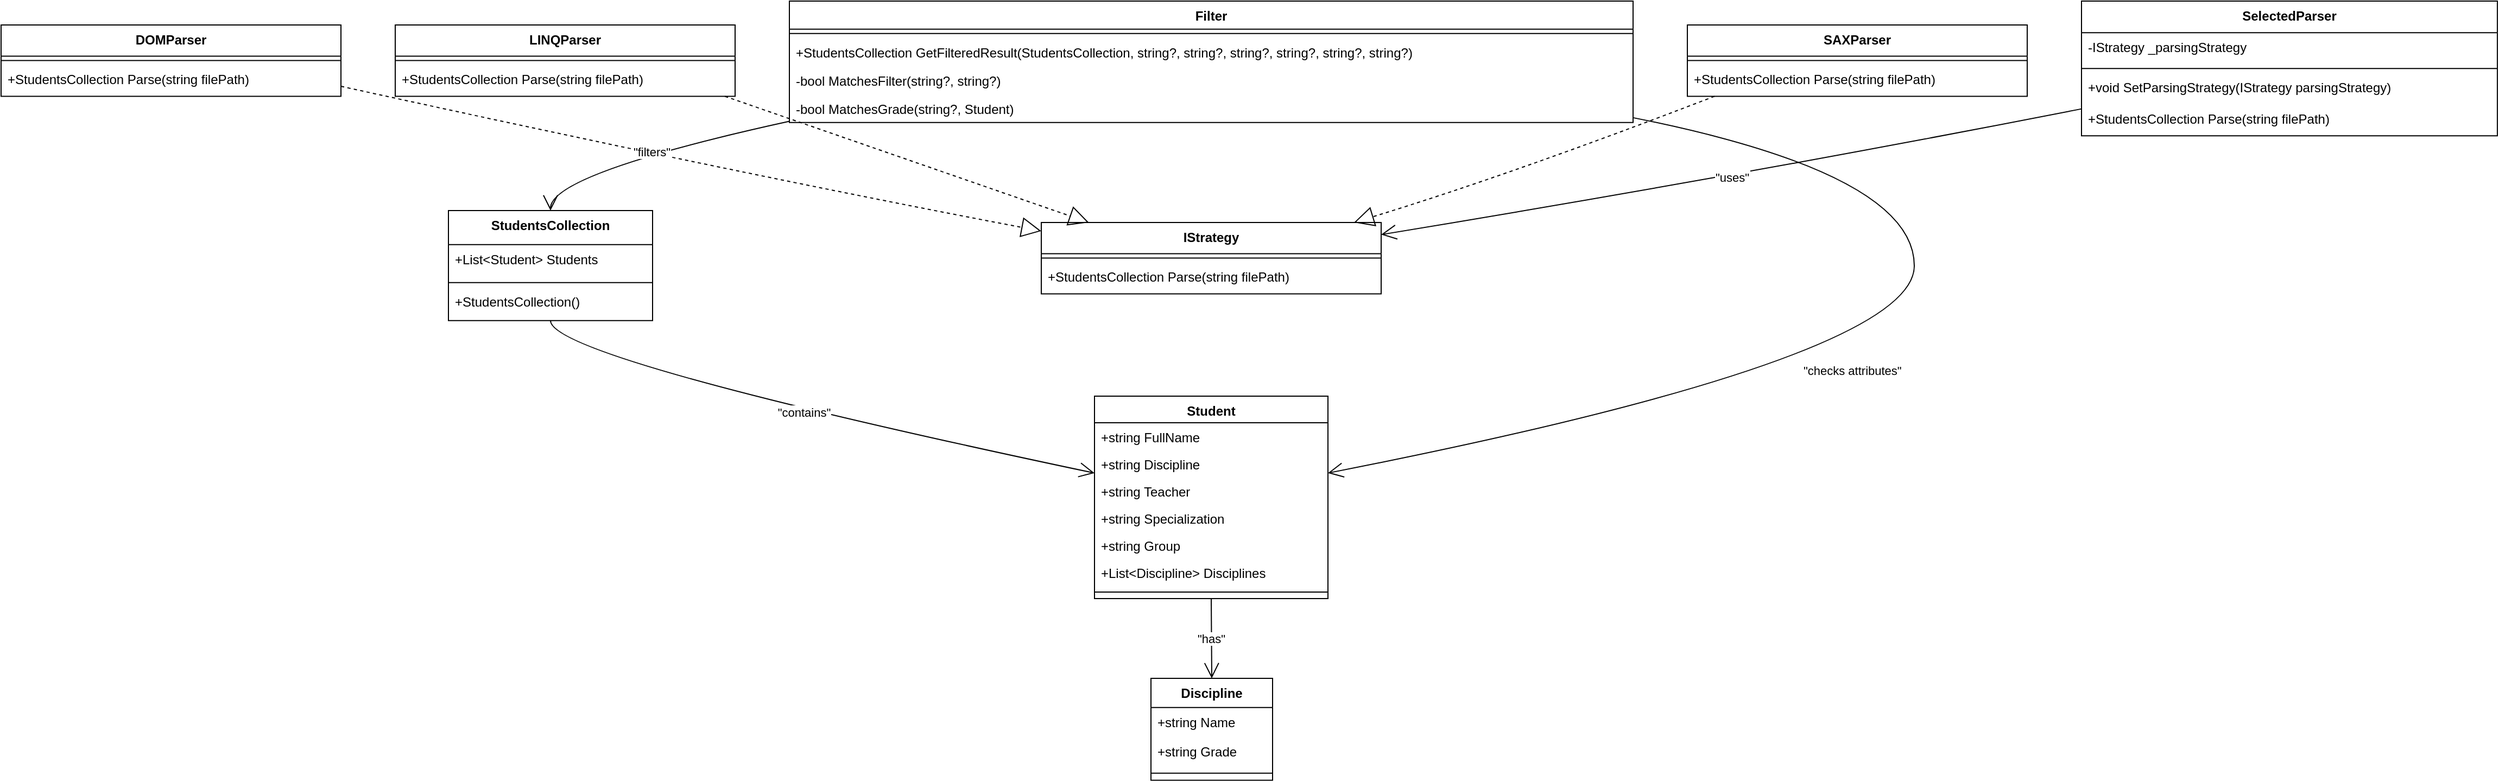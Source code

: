 <mxfile version="24.7.8" pages="2">
  <diagram name="Клас діаграма" id="NmcJ8megt5K_FIJb9dUA">
    <mxGraphModel dx="3000" dy="1774" grid="1" gridSize="10" guides="1" tooltips="1" connect="1" arrows="1" fold="1" page="1" pageScale="1" pageWidth="827" pageHeight="1169" math="0" shadow="0">
      <root>
        <mxCell id="0" />
        <mxCell id="1" parent="0" />
        <mxCell id="EQW2c_5L-OxyipLTYloy-1" value="StudentsCollection" style="swimlane;fontStyle=1;align=center;verticalAlign=top;childLayout=stackLayout;horizontal=1;startSize=31.4;horizontalStack=0;resizeParent=1;resizeParentMax=0;resizeLast=0;collapsible=0;marginBottom=0;" vertex="1" parent="1">
          <mxGeometry x="482" y="403" width="188" height="101.4" as="geometry" />
        </mxCell>
        <mxCell id="EQW2c_5L-OxyipLTYloy-2" value="+List&lt;Student&gt; Students" style="text;strokeColor=none;fillColor=none;align=left;verticalAlign=top;spacingLeft=4;spacingRight=4;overflow=hidden;rotatable=0;points=[[0,0.5],[1,0.5]];portConstraint=eastwest;" vertex="1" parent="EQW2c_5L-OxyipLTYloy-1">
          <mxGeometry y="31.4" width="188" height="31" as="geometry" />
        </mxCell>
        <mxCell id="EQW2c_5L-OxyipLTYloy-3" style="line;strokeWidth=1;fillColor=none;align=left;verticalAlign=middle;spacingTop=-1;spacingLeft=3;spacingRight=3;rotatable=0;labelPosition=right;points=[];portConstraint=eastwest;strokeColor=inherit;" vertex="1" parent="EQW2c_5L-OxyipLTYloy-1">
          <mxGeometry y="62.4" width="188" height="8" as="geometry" />
        </mxCell>
        <mxCell id="EQW2c_5L-OxyipLTYloy-4" value="+StudentsCollection()" style="text;strokeColor=none;fillColor=none;align=left;verticalAlign=top;spacingLeft=4;spacingRight=4;overflow=hidden;rotatable=0;points=[[0,0.5],[1,0.5]];portConstraint=eastwest;" vertex="1" parent="EQW2c_5L-OxyipLTYloy-1">
          <mxGeometry y="70.4" width="188" height="31" as="geometry" />
        </mxCell>
        <mxCell id="EQW2c_5L-OxyipLTYloy-5" value="Student" style="swimlane;fontStyle=1;align=center;verticalAlign=top;childLayout=stackLayout;horizontal=1;startSize=24.507;horizontalStack=0;resizeParent=1;resizeParentMax=0;resizeLast=0;collapsible=0;marginBottom=0;" vertex="1" parent="1">
          <mxGeometry x="1077" y="574" width="215" height="186.507" as="geometry" />
        </mxCell>
        <mxCell id="EQW2c_5L-OxyipLTYloy-6" value="+string FullName" style="text;strokeColor=none;fillColor=none;align=left;verticalAlign=top;spacingLeft=4;spacingRight=4;overflow=hidden;rotatable=0;points=[[0,0.5],[1,0.5]];portConstraint=eastwest;" vertex="1" parent="EQW2c_5L-OxyipLTYloy-5">
          <mxGeometry y="24.507" width="215" height="25" as="geometry" />
        </mxCell>
        <mxCell id="EQW2c_5L-OxyipLTYloy-7" value="+string Discipline" style="text;strokeColor=none;fillColor=none;align=left;verticalAlign=top;spacingLeft=4;spacingRight=4;overflow=hidden;rotatable=0;points=[[0,0.5],[1,0.5]];portConstraint=eastwest;" vertex="1" parent="EQW2c_5L-OxyipLTYloy-5">
          <mxGeometry y="49.507" width="215" height="25" as="geometry" />
        </mxCell>
        <mxCell id="EQW2c_5L-OxyipLTYloy-8" value="+string Teacher" style="text;strokeColor=none;fillColor=none;align=left;verticalAlign=top;spacingLeft=4;spacingRight=4;overflow=hidden;rotatable=0;points=[[0,0.5],[1,0.5]];portConstraint=eastwest;" vertex="1" parent="EQW2c_5L-OxyipLTYloy-5">
          <mxGeometry y="74.507" width="215" height="25" as="geometry" />
        </mxCell>
        <mxCell id="EQW2c_5L-OxyipLTYloy-9" value="+string Specialization" style="text;strokeColor=none;fillColor=none;align=left;verticalAlign=top;spacingLeft=4;spacingRight=4;overflow=hidden;rotatable=0;points=[[0,0.5],[1,0.5]];portConstraint=eastwest;" vertex="1" parent="EQW2c_5L-OxyipLTYloy-5">
          <mxGeometry y="99.507" width="215" height="25" as="geometry" />
        </mxCell>
        <mxCell id="EQW2c_5L-OxyipLTYloy-10" value="+string Group" style="text;strokeColor=none;fillColor=none;align=left;verticalAlign=top;spacingLeft=4;spacingRight=4;overflow=hidden;rotatable=0;points=[[0,0.5],[1,0.5]];portConstraint=eastwest;" vertex="1" parent="EQW2c_5L-OxyipLTYloy-5">
          <mxGeometry y="124.507" width="215" height="25" as="geometry" />
        </mxCell>
        <mxCell id="EQW2c_5L-OxyipLTYloy-11" value="+List&lt;Discipline&gt; Disciplines" style="text;strokeColor=none;fillColor=none;align=left;verticalAlign=top;spacingLeft=4;spacingRight=4;overflow=hidden;rotatable=0;points=[[0,0.5],[1,0.5]];portConstraint=eastwest;" vertex="1" parent="EQW2c_5L-OxyipLTYloy-5">
          <mxGeometry y="149.507" width="215" height="25" as="geometry" />
        </mxCell>
        <mxCell id="EQW2c_5L-OxyipLTYloy-12" style="line;strokeWidth=1;fillColor=none;align=left;verticalAlign=middle;spacingTop=-1;spacingLeft=3;spacingRight=3;rotatable=0;labelPosition=right;points=[];portConstraint=eastwest;strokeColor=inherit;" vertex="1" parent="EQW2c_5L-OxyipLTYloy-5">
          <mxGeometry y="174.507" width="215" height="12" as="geometry" />
        </mxCell>
        <mxCell id="EQW2c_5L-OxyipLTYloy-13" value="Discipline" style="swimlane;fontStyle=1;align=center;verticalAlign=top;childLayout=stackLayout;horizontal=1;startSize=26.914;horizontalStack=0;resizeParent=1;resizeParentMax=0;resizeLast=0;collapsible=0;marginBottom=0;" vertex="1" parent="1">
          <mxGeometry x="1129" y="834" width="112" height="93.914" as="geometry" />
        </mxCell>
        <mxCell id="EQW2c_5L-OxyipLTYloy-14" value="+string Name" style="text;strokeColor=none;fillColor=none;align=left;verticalAlign=top;spacingLeft=4;spacingRight=4;overflow=hidden;rotatable=0;points=[[0,0.5],[1,0.5]];portConstraint=eastwest;" vertex="1" parent="EQW2c_5L-OxyipLTYloy-13">
          <mxGeometry y="26.914" width="112" height="27" as="geometry" />
        </mxCell>
        <mxCell id="EQW2c_5L-OxyipLTYloy-15" value="+string Grade" style="text;strokeColor=none;fillColor=none;align=left;verticalAlign=top;spacingLeft=4;spacingRight=4;overflow=hidden;rotatable=0;points=[[0,0.5],[1,0.5]];portConstraint=eastwest;" vertex="1" parent="EQW2c_5L-OxyipLTYloy-13">
          <mxGeometry y="53.914" width="112" height="27" as="geometry" />
        </mxCell>
        <mxCell id="EQW2c_5L-OxyipLTYloy-16" style="line;strokeWidth=1;fillColor=none;align=left;verticalAlign=middle;spacingTop=-1;spacingLeft=3;spacingRight=3;rotatable=0;labelPosition=right;points=[];portConstraint=eastwest;strokeColor=inherit;" vertex="1" parent="EQW2c_5L-OxyipLTYloy-13">
          <mxGeometry y="80.914" width="112" height="13" as="geometry" />
        </mxCell>
        <mxCell id="EQW2c_5L-OxyipLTYloy-17" value="IStrategy" style="swimlane;fontStyle=1;align=center;verticalAlign=top;childLayout=stackLayout;horizontal=1;startSize=28.72;horizontalStack=0;resizeParent=1;resizeParentMax=0;resizeLast=0;collapsible=0;marginBottom=0;" vertex="1" parent="1">
          <mxGeometry x="1028" y="414" width="313" height="65.72" as="geometry" />
        </mxCell>
        <mxCell id="EQW2c_5L-OxyipLTYloy-18" style="line;strokeWidth=1;fillColor=none;align=left;verticalAlign=middle;spacingTop=-1;spacingLeft=3;spacingRight=3;rotatable=0;labelPosition=right;points=[];portConstraint=eastwest;strokeColor=inherit;" vertex="1" parent="EQW2c_5L-OxyipLTYloy-17">
          <mxGeometry y="28.72" width="313" height="8" as="geometry" />
        </mxCell>
        <mxCell id="EQW2c_5L-OxyipLTYloy-19" value="+StudentsCollection Parse(string filePath)" style="text;strokeColor=none;fillColor=none;align=left;verticalAlign=top;spacingLeft=4;spacingRight=4;overflow=hidden;rotatable=0;points=[[0,0.5],[1,0.5]];portConstraint=eastwest;" vertex="1" parent="EQW2c_5L-OxyipLTYloy-17">
          <mxGeometry y="36.72" width="313" height="29" as="geometry" />
        </mxCell>
        <mxCell id="EQW2c_5L-OxyipLTYloy-20" value="DOMParser" style="swimlane;fontStyle=1;align=center;verticalAlign=top;childLayout=stackLayout;horizontal=1;startSize=28.72;horizontalStack=0;resizeParent=1;resizeParentMax=0;resizeLast=0;collapsible=0;marginBottom=0;" vertex="1" parent="1">
          <mxGeometry x="70" y="232" width="313" height="65.72" as="geometry" />
        </mxCell>
        <mxCell id="EQW2c_5L-OxyipLTYloy-21" style="line;strokeWidth=1;fillColor=none;align=left;verticalAlign=middle;spacingTop=-1;spacingLeft=3;spacingRight=3;rotatable=0;labelPosition=right;points=[];portConstraint=eastwest;strokeColor=inherit;" vertex="1" parent="EQW2c_5L-OxyipLTYloy-20">
          <mxGeometry y="28.72" width="313" height="8" as="geometry" />
        </mxCell>
        <mxCell id="EQW2c_5L-OxyipLTYloy-22" value="+StudentsCollection Parse(string filePath)" style="text;strokeColor=none;fillColor=none;align=left;verticalAlign=top;spacingLeft=4;spacingRight=4;overflow=hidden;rotatable=0;points=[[0,0.5],[1,0.5]];portConstraint=eastwest;" vertex="1" parent="EQW2c_5L-OxyipLTYloy-20">
          <mxGeometry y="36.72" width="313" height="29" as="geometry" />
        </mxCell>
        <mxCell id="EQW2c_5L-OxyipLTYloy-23" value="LINQParser" style="swimlane;fontStyle=1;align=center;verticalAlign=top;childLayout=stackLayout;horizontal=1;startSize=28.72;horizontalStack=0;resizeParent=1;resizeParentMax=0;resizeLast=0;collapsible=0;marginBottom=0;" vertex="1" parent="1">
          <mxGeometry x="433" y="232" width="313" height="65.72" as="geometry" />
        </mxCell>
        <mxCell id="EQW2c_5L-OxyipLTYloy-24" style="line;strokeWidth=1;fillColor=none;align=left;verticalAlign=middle;spacingTop=-1;spacingLeft=3;spacingRight=3;rotatable=0;labelPosition=right;points=[];portConstraint=eastwest;strokeColor=inherit;" vertex="1" parent="EQW2c_5L-OxyipLTYloy-23">
          <mxGeometry y="28.72" width="313" height="8" as="geometry" />
        </mxCell>
        <mxCell id="EQW2c_5L-OxyipLTYloy-25" value="+StudentsCollection Parse(string filePath)" style="text;strokeColor=none;fillColor=none;align=left;verticalAlign=top;spacingLeft=4;spacingRight=4;overflow=hidden;rotatable=0;points=[[0,0.5],[1,0.5]];portConstraint=eastwest;" vertex="1" parent="EQW2c_5L-OxyipLTYloy-23">
          <mxGeometry y="36.72" width="313" height="29" as="geometry" />
        </mxCell>
        <mxCell id="EQW2c_5L-OxyipLTYloy-26" value="SAXParser" style="swimlane;fontStyle=1;align=center;verticalAlign=top;childLayout=stackLayout;horizontal=1;startSize=28.72;horizontalStack=0;resizeParent=1;resizeParentMax=0;resizeLast=0;collapsible=0;marginBottom=0;" vertex="1" parent="1">
          <mxGeometry x="1623" y="232" width="313" height="65.72" as="geometry" />
        </mxCell>
        <mxCell id="EQW2c_5L-OxyipLTYloy-27" style="line;strokeWidth=1;fillColor=none;align=left;verticalAlign=middle;spacingTop=-1;spacingLeft=3;spacingRight=3;rotatable=0;labelPosition=right;points=[];portConstraint=eastwest;strokeColor=inherit;" vertex="1" parent="EQW2c_5L-OxyipLTYloy-26">
          <mxGeometry y="28.72" width="313" height="8" as="geometry" />
        </mxCell>
        <mxCell id="EQW2c_5L-OxyipLTYloy-28" value="+StudentsCollection Parse(string filePath)" style="text;strokeColor=none;fillColor=none;align=left;verticalAlign=top;spacingLeft=4;spacingRight=4;overflow=hidden;rotatable=0;points=[[0,0.5],[1,0.5]];portConstraint=eastwest;" vertex="1" parent="EQW2c_5L-OxyipLTYloy-26">
          <mxGeometry y="36.72" width="313" height="29" as="geometry" />
        </mxCell>
        <mxCell id="EQW2c_5L-OxyipLTYloy-29" value="SelectedParser" style="swimlane;fontStyle=1;align=center;verticalAlign=top;childLayout=stackLayout;horizontal=1;startSize=29.15;horizontalStack=0;resizeParent=1;resizeParentMax=0;resizeLast=0;collapsible=0;marginBottom=0;" vertex="1" parent="1">
          <mxGeometry x="1986" y="210" width="383" height="124.15" as="geometry" />
        </mxCell>
        <mxCell id="EQW2c_5L-OxyipLTYloy-30" value="-IStrategy _parsingStrategy" style="text;strokeColor=none;fillColor=none;align=left;verticalAlign=top;spacingLeft=4;spacingRight=4;overflow=hidden;rotatable=0;points=[[0,0.5],[1,0.5]];portConstraint=eastwest;" vertex="1" parent="EQW2c_5L-OxyipLTYloy-29">
          <mxGeometry y="29.15" width="383" height="29" as="geometry" />
        </mxCell>
        <mxCell id="EQW2c_5L-OxyipLTYloy-31" style="line;strokeWidth=1;fillColor=none;align=left;verticalAlign=middle;spacingTop=-1;spacingLeft=3;spacingRight=3;rotatable=0;labelPosition=right;points=[];portConstraint=eastwest;strokeColor=inherit;" vertex="1" parent="EQW2c_5L-OxyipLTYloy-29">
          <mxGeometry y="58.15" width="383" height="8" as="geometry" />
        </mxCell>
        <mxCell id="EQW2c_5L-OxyipLTYloy-32" value="+void SetParsingStrategy(IStrategy parsingStrategy)" style="text;strokeColor=none;fillColor=none;align=left;verticalAlign=top;spacingLeft=4;spacingRight=4;overflow=hidden;rotatable=0;points=[[0,0.5],[1,0.5]];portConstraint=eastwest;" vertex="1" parent="EQW2c_5L-OxyipLTYloy-29">
          <mxGeometry y="66.15" width="383" height="29" as="geometry" />
        </mxCell>
        <mxCell id="EQW2c_5L-OxyipLTYloy-33" value="+StudentsCollection Parse(string filePath)" style="text;strokeColor=none;fillColor=none;align=left;verticalAlign=top;spacingLeft=4;spacingRight=4;overflow=hidden;rotatable=0;points=[[0,0.5],[1,0.5]];portConstraint=eastwest;" vertex="1" parent="EQW2c_5L-OxyipLTYloy-29">
          <mxGeometry y="95.15" width="383" height="29" as="geometry" />
        </mxCell>
        <mxCell id="EQW2c_5L-OxyipLTYloy-34" value="Filter" style="swimlane;fontStyle=1;align=center;verticalAlign=top;childLayout=stackLayout;horizontal=1;startSize=25.911;horizontalStack=0;resizeParent=1;resizeParentMax=0;resizeLast=0;collapsible=0;marginBottom=0;" vertex="1" parent="1">
          <mxGeometry x="796" y="210" width="777" height="111.911" as="geometry" />
        </mxCell>
        <mxCell id="EQW2c_5L-OxyipLTYloy-35" style="line;strokeWidth=1;fillColor=none;align=left;verticalAlign=middle;spacingTop=-1;spacingLeft=3;spacingRight=3;rotatable=0;labelPosition=right;points=[];portConstraint=eastwest;strokeColor=inherit;" vertex="1" parent="EQW2c_5L-OxyipLTYloy-34">
          <mxGeometry y="25.911" width="777" height="8" as="geometry" />
        </mxCell>
        <mxCell id="EQW2c_5L-OxyipLTYloy-36" value="+StudentsCollection GetFilteredResult(StudentsCollection, string?, string?, string?, string?, string?, string?)" style="text;strokeColor=none;fillColor=none;align=left;verticalAlign=top;spacingLeft=4;spacingRight=4;overflow=hidden;rotatable=0;points=[[0,0.5],[1,0.5]];portConstraint=eastwest;" vertex="1" parent="EQW2c_5L-OxyipLTYloy-34">
          <mxGeometry y="33.911" width="777" height="26" as="geometry" />
        </mxCell>
        <mxCell id="EQW2c_5L-OxyipLTYloy-37" value="-bool MatchesFilter(string?, string?)" style="text;strokeColor=none;fillColor=none;align=left;verticalAlign=top;spacingLeft=4;spacingRight=4;overflow=hidden;rotatable=0;points=[[0,0.5],[1,0.5]];portConstraint=eastwest;" vertex="1" parent="EQW2c_5L-OxyipLTYloy-34">
          <mxGeometry y="59.911" width="777" height="26" as="geometry" />
        </mxCell>
        <mxCell id="EQW2c_5L-OxyipLTYloy-38" value="-bool MatchesGrade(string?, Student)" style="text;strokeColor=none;fillColor=none;align=left;verticalAlign=top;spacingLeft=4;spacingRight=4;overflow=hidden;rotatable=0;points=[[0,0.5],[1,0.5]];portConstraint=eastwest;" vertex="1" parent="EQW2c_5L-OxyipLTYloy-34">
          <mxGeometry y="85.911" width="777" height="26" as="geometry" />
        </mxCell>
        <mxCell id="EQW2c_5L-OxyipLTYloy-39" value="&quot;contains&quot;" style="curved=1;startArrow=none;endArrow=open;endSize=12;exitX=0.5;exitY=1;entryX=0;entryY=0.38;rounded=0;" edge="1" parent="1" source="EQW2c_5L-OxyipLTYloy-1" target="EQW2c_5L-OxyipLTYloy-5">
          <mxGeometry relative="1" as="geometry">
            <Array as="points">
              <mxPoint x="576" y="539" />
            </Array>
          </mxGeometry>
        </mxCell>
        <mxCell id="EQW2c_5L-OxyipLTYloy-40" value="&quot;has&quot;" style="curved=1;startArrow=none;endArrow=open;endSize=12;exitX=0.5;exitY=1;entryX=0.5;entryY=0;rounded=0;" edge="1" parent="1" source="EQW2c_5L-OxyipLTYloy-5" target="EQW2c_5L-OxyipLTYloy-13">
          <mxGeometry relative="1" as="geometry">
            <Array as="points" />
          </mxGeometry>
        </mxCell>
        <mxCell id="EQW2c_5L-OxyipLTYloy-41" value="" style="curved=1;dashed=1;startArrow=none;endArrow=block;endSize=16;endFill=0;exitX=1;exitY=0.86;entryX=0;entryY=0.12;rounded=0;" edge="1" parent="1" source="EQW2c_5L-OxyipLTYloy-20" target="EQW2c_5L-OxyipLTYloy-17">
          <mxGeometry relative="1" as="geometry">
            <Array as="points">
              <mxPoint x="750" y="369" />
            </Array>
          </mxGeometry>
        </mxCell>
        <mxCell id="EQW2c_5L-OxyipLTYloy-42" value="" style="curved=1;dashed=1;startArrow=none;endArrow=block;endSize=16;endFill=0;exitX=0.97;exitY=1;entryX=0.14;entryY=0;rounded=0;" edge="1" parent="1" source="EQW2c_5L-OxyipLTYloy-23" target="EQW2c_5L-OxyipLTYloy-17">
          <mxGeometry relative="1" as="geometry">
            <Array as="points">
              <mxPoint x="942" y="369" />
            </Array>
          </mxGeometry>
        </mxCell>
        <mxCell id="EQW2c_5L-OxyipLTYloy-43" value="" style="curved=1;dashed=1;startArrow=none;endArrow=block;endSize=16;endFill=0;exitX=0.08;exitY=1;entryX=0.92;entryY=0;rounded=0;" edge="1" parent="1" source="EQW2c_5L-OxyipLTYloy-26" target="EQW2c_5L-OxyipLTYloy-17">
          <mxGeometry relative="1" as="geometry">
            <Array as="points">
              <mxPoint x="1463" y="369" />
            </Array>
          </mxGeometry>
        </mxCell>
        <mxCell id="EQW2c_5L-OxyipLTYloy-44" value="&quot;uses&quot;" style="curved=1;startArrow=none;endArrow=open;endSize=12;exitX=0;exitY=0.8;entryX=1;entryY=0.17;rounded=0;" edge="1" parent="1" source="EQW2c_5L-OxyipLTYloy-29" target="EQW2c_5L-OxyipLTYloy-17">
          <mxGeometry relative="1" as="geometry">
            <Array as="points">
              <mxPoint x="1682" y="369" />
            </Array>
          </mxGeometry>
        </mxCell>
        <mxCell id="EQW2c_5L-OxyipLTYloy-45" value="&quot;filters&quot;" style="curved=1;startArrow=none;endArrow=open;endSize=12;exitX=0;exitY=0.99;entryX=0.5;entryY=0;rounded=0;" edge="1" parent="1" source="EQW2c_5L-OxyipLTYloy-34" target="EQW2c_5L-OxyipLTYloy-1">
          <mxGeometry relative="1" as="geometry">
            <Array as="points">
              <mxPoint x="576" y="369" />
            </Array>
          </mxGeometry>
        </mxCell>
        <mxCell id="EQW2c_5L-OxyipLTYloy-46" value="&quot;checks attributes&quot;" style="curved=1;startArrow=none;endArrow=open;endSize=12;exitX=1;exitY=0.96;entryX=1;entryY=0.38;rounded=0;" edge="1" parent="1" source="EQW2c_5L-OxyipLTYloy-34" target="EQW2c_5L-OxyipLTYloy-5">
          <mxGeometry relative="1" as="geometry">
            <Array as="points">
              <mxPoint x="1832" y="369" />
              <mxPoint x="1832" y="539" />
            </Array>
          </mxGeometry>
        </mxCell>
      </root>
    </mxGraphModel>
  </diagram>
  <diagram id="vZWXk45_aB_ziEwv1uWI" name="Сіквенс діаграма">
    <mxGraphModel dx="3000" dy="1774" grid="1" gridSize="10" guides="1" tooltips="1" connect="1" arrows="1" fold="1" page="1" pageScale="1" pageWidth="827" pageHeight="1169" math="0" shadow="0">
      <root>
        <mxCell id="0" />
        <mxCell id="1" parent="0" />
        <mxCell id="9OwRmi7vYCC5s8zky9xl-1" value="User" style="shape=umlLifeline;perimeter=lifelinePerimeter;whiteSpace=wrap;container=1;dropTarget=0;collapsible=0;recursiveResize=0;outlineConnect=0;portConstraint=eastwest;newEdgeStyle={&quot;edgeStyle&quot;:&quot;elbowEdgeStyle&quot;,&quot;elbow&quot;:&quot;vertical&quot;,&quot;curved&quot;:0,&quot;rounded&quot;:0};participant=umlActor;verticalAlign=bottom;labelPosition=center;verticalLabelPosition=top;align=center;size=65;" vertex="1" parent="1">
          <mxGeometry x="394" y="510" width="35" height="1186" as="geometry" />
        </mxCell>
        <mxCell id="9OwRmi7vYCC5s8zky9xl-2" value="User Interface" style="shape=umlLifeline;perimeter=lifelinePerimeter;whiteSpace=wrap;container=1;dropTarget=0;collapsible=0;recursiveResize=0;outlineConnect=0;portConstraint=eastwest;newEdgeStyle={&quot;edgeStyle&quot;:&quot;elbowEdgeStyle&quot;,&quot;elbow&quot;:&quot;vertical&quot;,&quot;curved&quot;:0,&quot;rounded&quot;:0};size=65;" vertex="1" parent="1">
          <mxGeometry x="727" y="510" width="150" height="1186" as="geometry" />
        </mxCell>
        <mxCell id="9OwRmi7vYCC5s8zky9xl-3" value="Main Page" style="shape=umlLifeline;perimeter=lifelinePerimeter;whiteSpace=wrap;container=1;dropTarget=0;collapsible=0;recursiveResize=0;outlineConnect=0;portConstraint=eastwest;newEdgeStyle={&quot;edgeStyle&quot;:&quot;elbowEdgeStyle&quot;,&quot;elbow&quot;:&quot;vertical&quot;,&quot;curved&quot;:0,&quot;rounded&quot;:0};size=65;" vertex="1" parent="1">
          <mxGeometry x="979" y="510" width="150" height="1186" as="geometry" />
        </mxCell>
        <mxCell id="9OwRmi7vYCC5s8zky9xl-4" value="Parser Selector" style="shape=umlLifeline;perimeter=lifelinePerimeter;whiteSpace=wrap;container=1;dropTarget=0;collapsible=0;recursiveResize=0;outlineConnect=0;portConstraint=eastwest;newEdgeStyle={&quot;edgeStyle&quot;:&quot;elbowEdgeStyle&quot;,&quot;elbow&quot;:&quot;vertical&quot;,&quot;curved&quot;:0,&quot;rounded&quot;:0};size=65;" vertex="1" parent="1">
          <mxGeometry x="1239" y="510" width="150" height="1186" as="geometry" />
        </mxCell>
        <mxCell id="9OwRmi7vYCC5s8zky9xl-5" value="DOM Parser" style="shape=umlLifeline;perimeter=lifelinePerimeter;whiteSpace=wrap;container=1;dropTarget=0;collapsible=0;recursiveResize=0;outlineConnect=0;portConstraint=eastwest;newEdgeStyle={&quot;edgeStyle&quot;:&quot;elbowEdgeStyle&quot;,&quot;elbow&quot;:&quot;vertical&quot;,&quot;curved&quot;:0,&quot;rounded&quot;:0};size=65;" vertex="1" parent="1">
          <mxGeometry x="1499" y="510" width="150" height="1186" as="geometry" />
        </mxCell>
        <mxCell id="9OwRmi7vYCC5s8zky9xl-6" value="File System" style="shape=umlLifeline;perimeter=lifelinePerimeter;whiteSpace=wrap;container=1;dropTarget=0;collapsible=0;recursiveResize=0;outlineConnect=0;portConstraint=eastwest;newEdgeStyle={&quot;edgeStyle&quot;:&quot;elbowEdgeStyle&quot;,&quot;elbow&quot;:&quot;vertical&quot;,&quot;curved&quot;:0,&quot;rounded&quot;:0};size=65;" vertex="1" parent="1">
          <mxGeometry x="1731" y="510" width="150" height="1186" as="geometry" />
        </mxCell>
        <mxCell id="9OwRmi7vYCC5s8zky9xl-7" value="Students Collection" style="shape=umlLifeline;perimeter=lifelinePerimeter;whiteSpace=wrap;container=1;dropTarget=0;collapsible=0;recursiveResize=0;outlineConnect=0;portConstraint=eastwest;newEdgeStyle={&quot;edgeStyle&quot;:&quot;elbowEdgeStyle&quot;,&quot;elbow&quot;:&quot;vertical&quot;,&quot;curved&quot;:0,&quot;rounded&quot;:0};size=65;" vertex="1" parent="1">
          <mxGeometry x="1931" y="510" width="156" height="1186" as="geometry" />
        </mxCell>
        <mxCell id="9OwRmi7vYCC5s8zky9xl-8" value="Clicks &quot;Select File&quot; button" style="verticalAlign=bottom;edgeStyle=elbowEdgeStyle;elbow=vertical;curved=0;rounded=0;endArrow=block;" edge="1" parent="1" source="9OwRmi7vYCC5s8zky9xl-1" target="9OwRmi7vYCC5s8zky9xl-2">
          <mxGeometry relative="1" as="geometry">
            <Array as="points">
              <mxPoint x="644" y="619" />
            </Array>
          </mxGeometry>
        </mxCell>
        <mxCell id="9OwRmi7vYCC5s8zky9xl-9" value="Opens file picker dialog" style="verticalAlign=bottom;edgeStyle=elbowEdgeStyle;elbow=vertical;curved=0;rounded=0;endArrow=block;" edge="1" parent="1" source="9OwRmi7vYCC5s8zky9xl-2" target="9OwRmi7vYCC5s8zky9xl-6">
          <mxGeometry relative="1" as="geometry">
            <Array as="points">
              <mxPoint x="1313" y="673" />
            </Array>
          </mxGeometry>
        </mxCell>
        <mxCell id="9OwRmi7vYCC5s8zky9xl-10" value="Shows available XML files" style="verticalAlign=bottom;edgeStyle=elbowEdgeStyle;elbow=vertical;curved=0;rounded=0;dashed=1;dashPattern=2 3;endArrow=block;" edge="1" parent="1" source="9OwRmi7vYCC5s8zky9xl-6" target="9OwRmi7vYCC5s8zky9xl-1">
          <mxGeometry relative="1" as="geometry">
            <Array as="points">
              <mxPoint x="1149" y="727" />
            </Array>
          </mxGeometry>
        </mxCell>
        <mxCell id="9OwRmi7vYCC5s8zky9xl-11" value="Selects an XML file" style="verticalAlign=bottom;edgeStyle=elbowEdgeStyle;elbow=vertical;curved=0;rounded=0;endArrow=block;" edge="1" parent="1" source="9OwRmi7vYCC5s8zky9xl-1" target="9OwRmi7vYCC5s8zky9xl-6">
          <mxGeometry relative="1" as="geometry">
            <Array as="points">
              <mxPoint x="1146" y="781" />
            </Array>
          </mxGeometry>
        </mxCell>
        <mxCell id="9OwRmi7vYCC5s8zky9xl-12" value="Returns file path" style="verticalAlign=bottom;edgeStyle=elbowEdgeStyle;elbow=vertical;curved=0;rounded=0;endArrow=block;" edge="1" parent="1" source="9OwRmi7vYCC5s8zky9xl-6" target="9OwRmi7vYCC5s8zky9xl-3">
          <mxGeometry relative="1" as="geometry">
            <Array as="points">
              <mxPoint x="1442" y="835" />
            </Array>
          </mxGeometry>
        </mxCell>
        <mxCell id="9OwRmi7vYCC5s8zky9xl-13" value="Displays selected file path" style="verticalAlign=bottom;edgeStyle=elbowEdgeStyle;elbow=vertical;curved=0;rounded=0;endArrow=block;" edge="1" parent="1" source="9OwRmi7vYCC5s8zky9xl-3" target="9OwRmi7vYCC5s8zky9xl-2">
          <mxGeometry relative="1" as="geometry">
            <Array as="points">
              <mxPoint x="940" y="889" />
            </Array>
          </mxGeometry>
        </mxCell>
        <mxCell id="9OwRmi7vYCC5s8zky9xl-14" value="Selects &quot;DOM&quot; as parsing technology" style="verticalAlign=bottom;edgeStyle=elbowEdgeStyle;elbow=vertical;curved=0;rounded=0;endArrow=block;" edge="1" parent="1" source="9OwRmi7vYCC5s8zky9xl-1" target="9OwRmi7vYCC5s8zky9xl-2">
          <mxGeometry relative="1" as="geometry">
            <Array as="points">
              <mxPoint x="644" y="943" />
            </Array>
          </mxGeometry>
        </mxCell>
        <mxCell id="9OwRmi7vYCC5s8zky9xl-15" value="Sets DOMParser as strategy" style="verticalAlign=bottom;edgeStyle=elbowEdgeStyle;elbow=vertical;curved=0;rounded=0;endArrow=block;" edge="1" parent="1" source="9OwRmi7vYCC5s8zky9xl-2" target="9OwRmi7vYCC5s8zky9xl-4">
          <mxGeometry relative="1" as="geometry">
            <Array as="points">
              <mxPoint x="1067" y="997" />
            </Array>
          </mxGeometry>
        </mxCell>
        <mxCell id="9OwRmi7vYCC5s8zky9xl-16" value="Clicks &quot;Open Result&quot; button" style="verticalAlign=bottom;edgeStyle=elbowEdgeStyle;elbow=vertical;curved=0;rounded=0;endArrow=block;" edge="1" parent="1" source="9OwRmi7vYCC5s8zky9xl-1" target="9OwRmi7vYCC5s8zky9xl-2">
          <mxGeometry relative="1" as="geometry">
            <Array as="points">
              <mxPoint x="644" y="1051" />
            </Array>
          </mxGeometry>
        </mxCell>
        <mxCell id="9OwRmi7vYCC5s8zky9xl-17" value="Requests parsing" style="verticalAlign=bottom;edgeStyle=elbowEdgeStyle;elbow=vertical;curved=0;rounded=0;endArrow=block;" edge="1" parent="1" source="9OwRmi7vYCC5s8zky9xl-2" target="9OwRmi7vYCC5s8zky9xl-4">
          <mxGeometry relative="1" as="geometry">
            <Array as="points">
              <mxPoint x="1067" y="1105" />
            </Array>
          </mxGeometry>
        </mxCell>
        <mxCell id="9OwRmi7vYCC5s8zky9xl-18" value="Invokes Parse(filePath)" style="verticalAlign=bottom;edgeStyle=elbowEdgeStyle;elbow=vertical;curved=0;rounded=0;endArrow=block;" edge="1" parent="1" source="9OwRmi7vYCC5s8zky9xl-4" target="9OwRmi7vYCC5s8zky9xl-5">
          <mxGeometry relative="1" as="geometry">
            <Array as="points">
              <mxPoint x="1453" y="1159" />
            </Array>
          </mxGeometry>
        </mxCell>
        <mxCell id="9OwRmi7vYCC5s8zky9xl-19" value="Reads XML file content" style="verticalAlign=bottom;edgeStyle=elbowEdgeStyle;elbow=vertical;curved=0;rounded=0;endArrow=block;" edge="1" parent="1" source="9OwRmi7vYCC5s8zky9xl-5" target="9OwRmi7vYCC5s8zky9xl-6">
          <mxGeometry relative="1" as="geometry">
            <Array as="points">
              <mxPoint x="1699" y="1213" />
            </Array>
          </mxGeometry>
        </mxCell>
        <mxCell id="9OwRmi7vYCC5s8zky9xl-20" value="Returns XML data" style="verticalAlign=bottom;edgeStyle=elbowEdgeStyle;elbow=vertical;curved=0;rounded=0;dashed=1;dashPattern=2 3;endArrow=block;" edge="1" parent="1" source="9OwRmi7vYCC5s8zky9xl-6" target="9OwRmi7vYCC5s8zky9xl-5">
          <mxGeometry relative="1" as="geometry">
            <Array as="points">
              <mxPoint x="1702" y="1267" />
            </Array>
          </mxGeometry>
        </mxCell>
        <mxCell id="9OwRmi7vYCC5s8zky9xl-21" value="Parses data and creates collection" style="verticalAlign=bottom;edgeStyle=elbowEdgeStyle;elbow=vertical;curved=0;rounded=0;endArrow=block;" edge="1" parent="1" source="9OwRmi7vYCC5s8zky9xl-5" target="9OwRmi7vYCC5s8zky9xl-7">
          <mxGeometry relative="1" as="geometry">
            <Array as="points">
              <mxPoint x="1800" y="1321" />
            </Array>
          </mxGeometry>
        </mxCell>
        <mxCell id="9OwRmi7vYCC5s8zky9xl-22" value="Returns parsed students" style="verticalAlign=bottom;edgeStyle=elbowEdgeStyle;elbow=vertical;curved=0;rounded=0;dashed=1;dashPattern=2 3;endArrow=block;" edge="1" parent="1" source="9OwRmi7vYCC5s8zky9xl-7" target="9OwRmi7vYCC5s8zky9xl-5">
          <mxGeometry relative="1" as="geometry">
            <Array as="points">
              <mxPoint x="1803" y="1375" />
            </Array>
          </mxGeometry>
        </mxCell>
        <mxCell id="9OwRmi7vYCC5s8zky9xl-23" value="Returns students collection" style="verticalAlign=bottom;edgeStyle=elbowEdgeStyle;elbow=vertical;curved=0;rounded=0;dashed=1;dashPattern=2 3;endArrow=block;" edge="1" parent="1" source="9OwRmi7vYCC5s8zky9xl-5" target="9OwRmi7vYCC5s8zky9xl-4">
          <mxGeometry relative="1" as="geometry">
            <Array as="points">
              <mxPoint x="1456" y="1429" />
            </Array>
          </mxGeometry>
        </mxCell>
        <mxCell id="9OwRmi7vYCC5s8zky9xl-24" value="Returns students collection" style="verticalAlign=bottom;edgeStyle=elbowEdgeStyle;elbow=vertical;curved=0;rounded=0;dashed=1;dashPattern=2 3;endArrow=block;" edge="1" parent="1" source="9OwRmi7vYCC5s8zky9xl-4" target="9OwRmi7vYCC5s8zky9xl-3">
          <mxGeometry relative="1" as="geometry">
            <Array as="points">
              <mxPoint x="1196" y="1483" />
            </Array>
          </mxGeometry>
        </mxCell>
        <mxCell id="9OwRmi7vYCC5s8zky9xl-25" value="Displays list of students" style="verticalAlign=bottom;edgeStyle=elbowEdgeStyle;elbow=vertical;curved=0;rounded=0;endArrow=block;" edge="1" parent="1" source="9OwRmi7vYCC5s8zky9xl-3" target="9OwRmi7vYCC5s8zky9xl-2">
          <mxGeometry relative="1" as="geometry">
            <Array as="points">
              <mxPoint x="940" y="1537" />
            </Array>
          </mxGeometry>
        </mxCell>
        <mxCell id="9OwRmi7vYCC5s8zky9xl-26" value="Shows students list" style="verticalAlign=bottom;edgeStyle=elbowEdgeStyle;elbow=vertical;curved=0;rounded=0;dashed=1;dashPattern=2 3;endArrow=block;" edge="1" parent="1" source="9OwRmi7vYCC5s8zky9xl-2" target="9OwRmi7vYCC5s8zky9xl-1">
          <mxGeometry relative="1" as="geometry">
            <Array as="points">
              <mxPoint x="647" y="1591" />
            </Array>
          </mxGeometry>
        </mxCell>
        <mxCell id="9OwRmi7vYCC5s8zky9xl-27" value="&lt;font style=&quot;font-size: 27px;&quot;&gt;Користувач обирає *.xml файл вибирає технологію парсингу дом, натискає на кнопку &quot;Відкрити результат&quot; і перед ним з&#39;являється список усіх студентів&lt;/font&gt;" style="text;html=1;align=center;verticalAlign=middle;whiteSpace=wrap;rounded=0;" vertex="1" parent="1">
          <mxGeometry x="930" y="300" width="590" height="30" as="geometry" />
        </mxCell>
      </root>
    </mxGraphModel>
  </diagram>
</mxfile>
